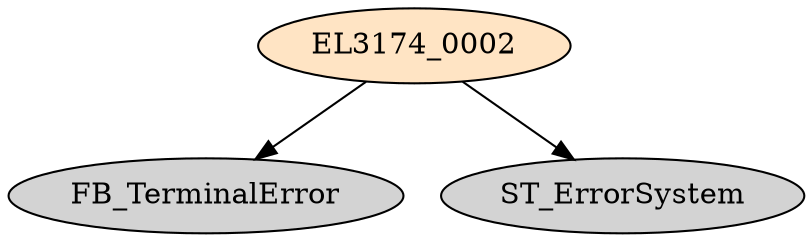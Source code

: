 digraph EL3174_0002 {
     node [style=filled]
    EL3174_0002 [fillcolor = bisque];
    EL3174_0002 -> FB_TerminalError;
    EL3174_0002 -> ST_ErrorSystem;
}

